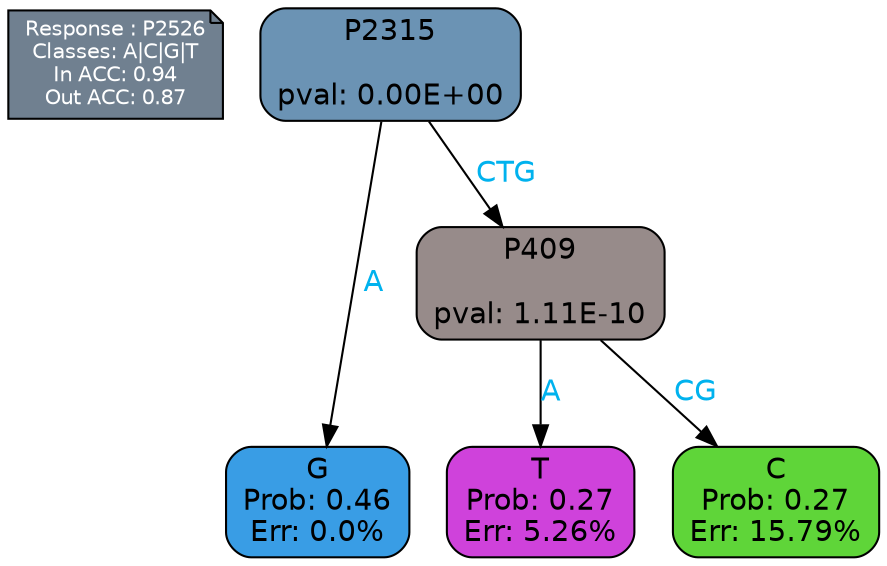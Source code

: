 digraph Tree {
node [shape=box, style="filled, rounded", color="black", fontname=helvetica] ;
graph [ranksep=equally, splines=polylines, bgcolor=transparent, dpi=600] ;
edge [fontname=helvetica] ;
LEGEND [label="Response : P2526
Classes: A|C|G|T
In ACC: 0.94
Out ACC: 0.87
",shape=note,align=left,style=filled,fillcolor="slategray",fontcolor="white",fontsize=10];1 [label="P2315

pval: 0.00E+00", fillcolor="#6b93b4"] ;
2 [label="G
Prob: 0.46
Err: 0.0%", fillcolor="#399de5"] ;
3 [label="P409

pval: 1.11E-10", fillcolor="#978b8a"] ;
4 [label="T
Prob: 0.27
Err: 5.26%", fillcolor="#cf42db"] ;
5 [label="C
Prob: 0.27
Err: 15.79%", fillcolor="#5fd539"] ;
1 -> 2 [label="A",fontcolor=deepskyblue2] ;
1 -> 3 [label="CTG",fontcolor=deepskyblue2] ;
3 -> 4 [label="A",fontcolor=deepskyblue2] ;
3 -> 5 [label="CG",fontcolor=deepskyblue2] ;
{rank = same; 2;4;5;}{rank = same; LEGEND;1;}}